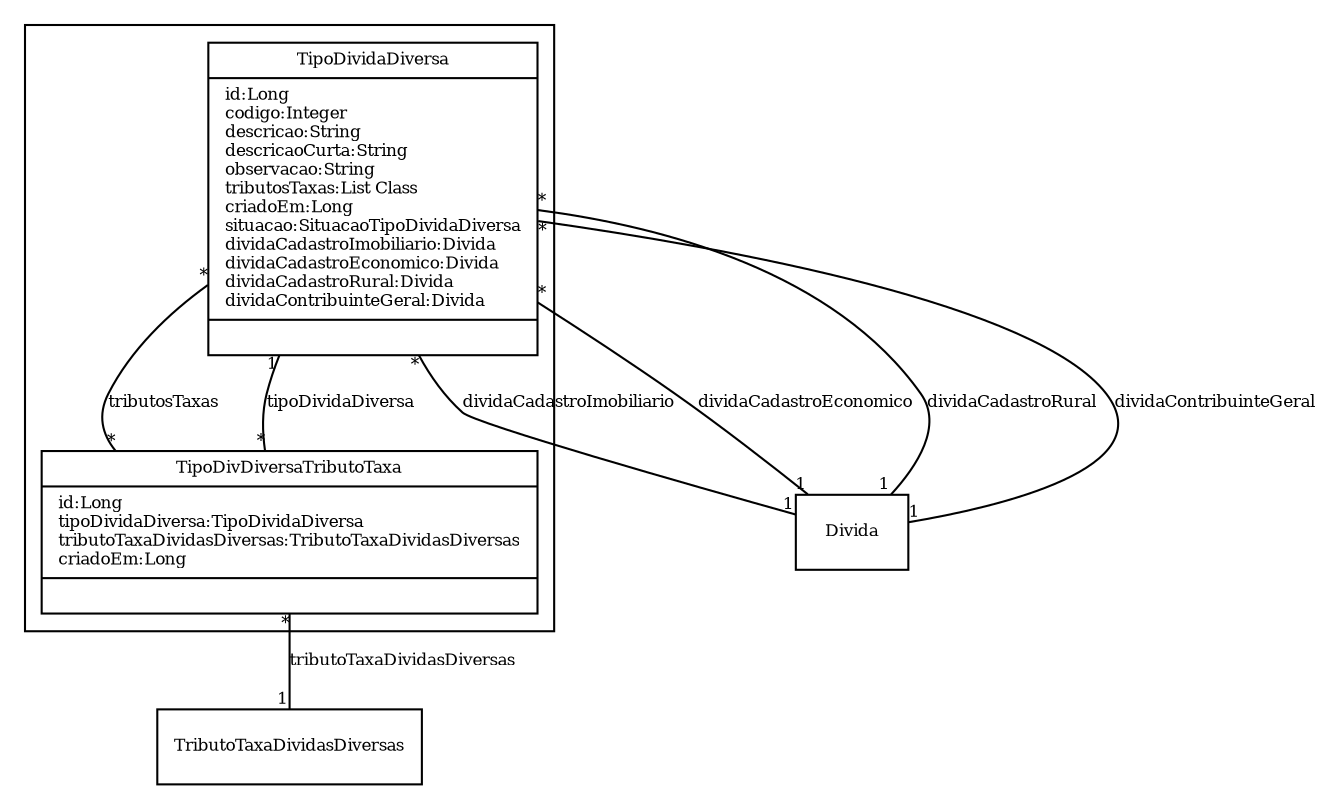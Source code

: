 digraph G{
fontname = "Times-Roman"
fontsize = 8

node [
        fontname = "Times-Roman"
        fontsize = 8
        shape = "record"
]

edge [
        fontname = "Times-Roman"
        fontsize = 8
]

subgraph clusterTIPO_DE_DIVIDAS_DIVERSAS
{
TipoDividaDiversa [label = "{TipoDividaDiversa|id:Long\lcodigo:Integer\ldescricao:String\ldescricaoCurta:String\lobservacao:String\ltributosTaxas:List Class\lcriadoEm:Long\lsituacao:SituacaoTipoDividaDiversa\ldividaCadastroImobiliario:Divida\ldividaCadastroEconomico:Divida\ldividaCadastroRural:Divida\ldividaContribuinteGeral:Divida\l|\l}"]
TipoDivDiversaTributoTaxa [label = "{TipoDivDiversaTributoTaxa|id:Long\ltipoDividaDiversa:TipoDividaDiversa\ltributoTaxaDividasDiversas:TributoTaxaDividasDiversas\lcriadoEm:Long\l|\l}"]
}
edge [arrowhead = "none" headlabel = "*" taillabel = "*"] TipoDividaDiversa -> TipoDivDiversaTributoTaxa [label = "tributosTaxas"]
edge [arrowhead = "none" headlabel = "1" taillabel = "*"] TipoDividaDiversa -> Divida [label = "dividaCadastroImobiliario"]
edge [arrowhead = "none" headlabel = "1" taillabel = "*"] TipoDividaDiversa -> Divida [label = "dividaCadastroEconomico"]
edge [arrowhead = "none" headlabel = "1" taillabel = "*"] TipoDividaDiversa -> Divida [label = "dividaCadastroRural"]
edge [arrowhead = "none" headlabel = "1" taillabel = "*"] TipoDividaDiversa -> Divida [label = "dividaContribuinteGeral"]
edge [arrowhead = "none" headlabel = "1" taillabel = "*"] TipoDivDiversaTributoTaxa -> TipoDividaDiversa [label = "tipoDividaDiversa"]
edge [arrowhead = "none" headlabel = "1" taillabel = "*"] TipoDivDiversaTributoTaxa -> TributoTaxaDividasDiversas [label = "tributoTaxaDividasDiversas"]
}
